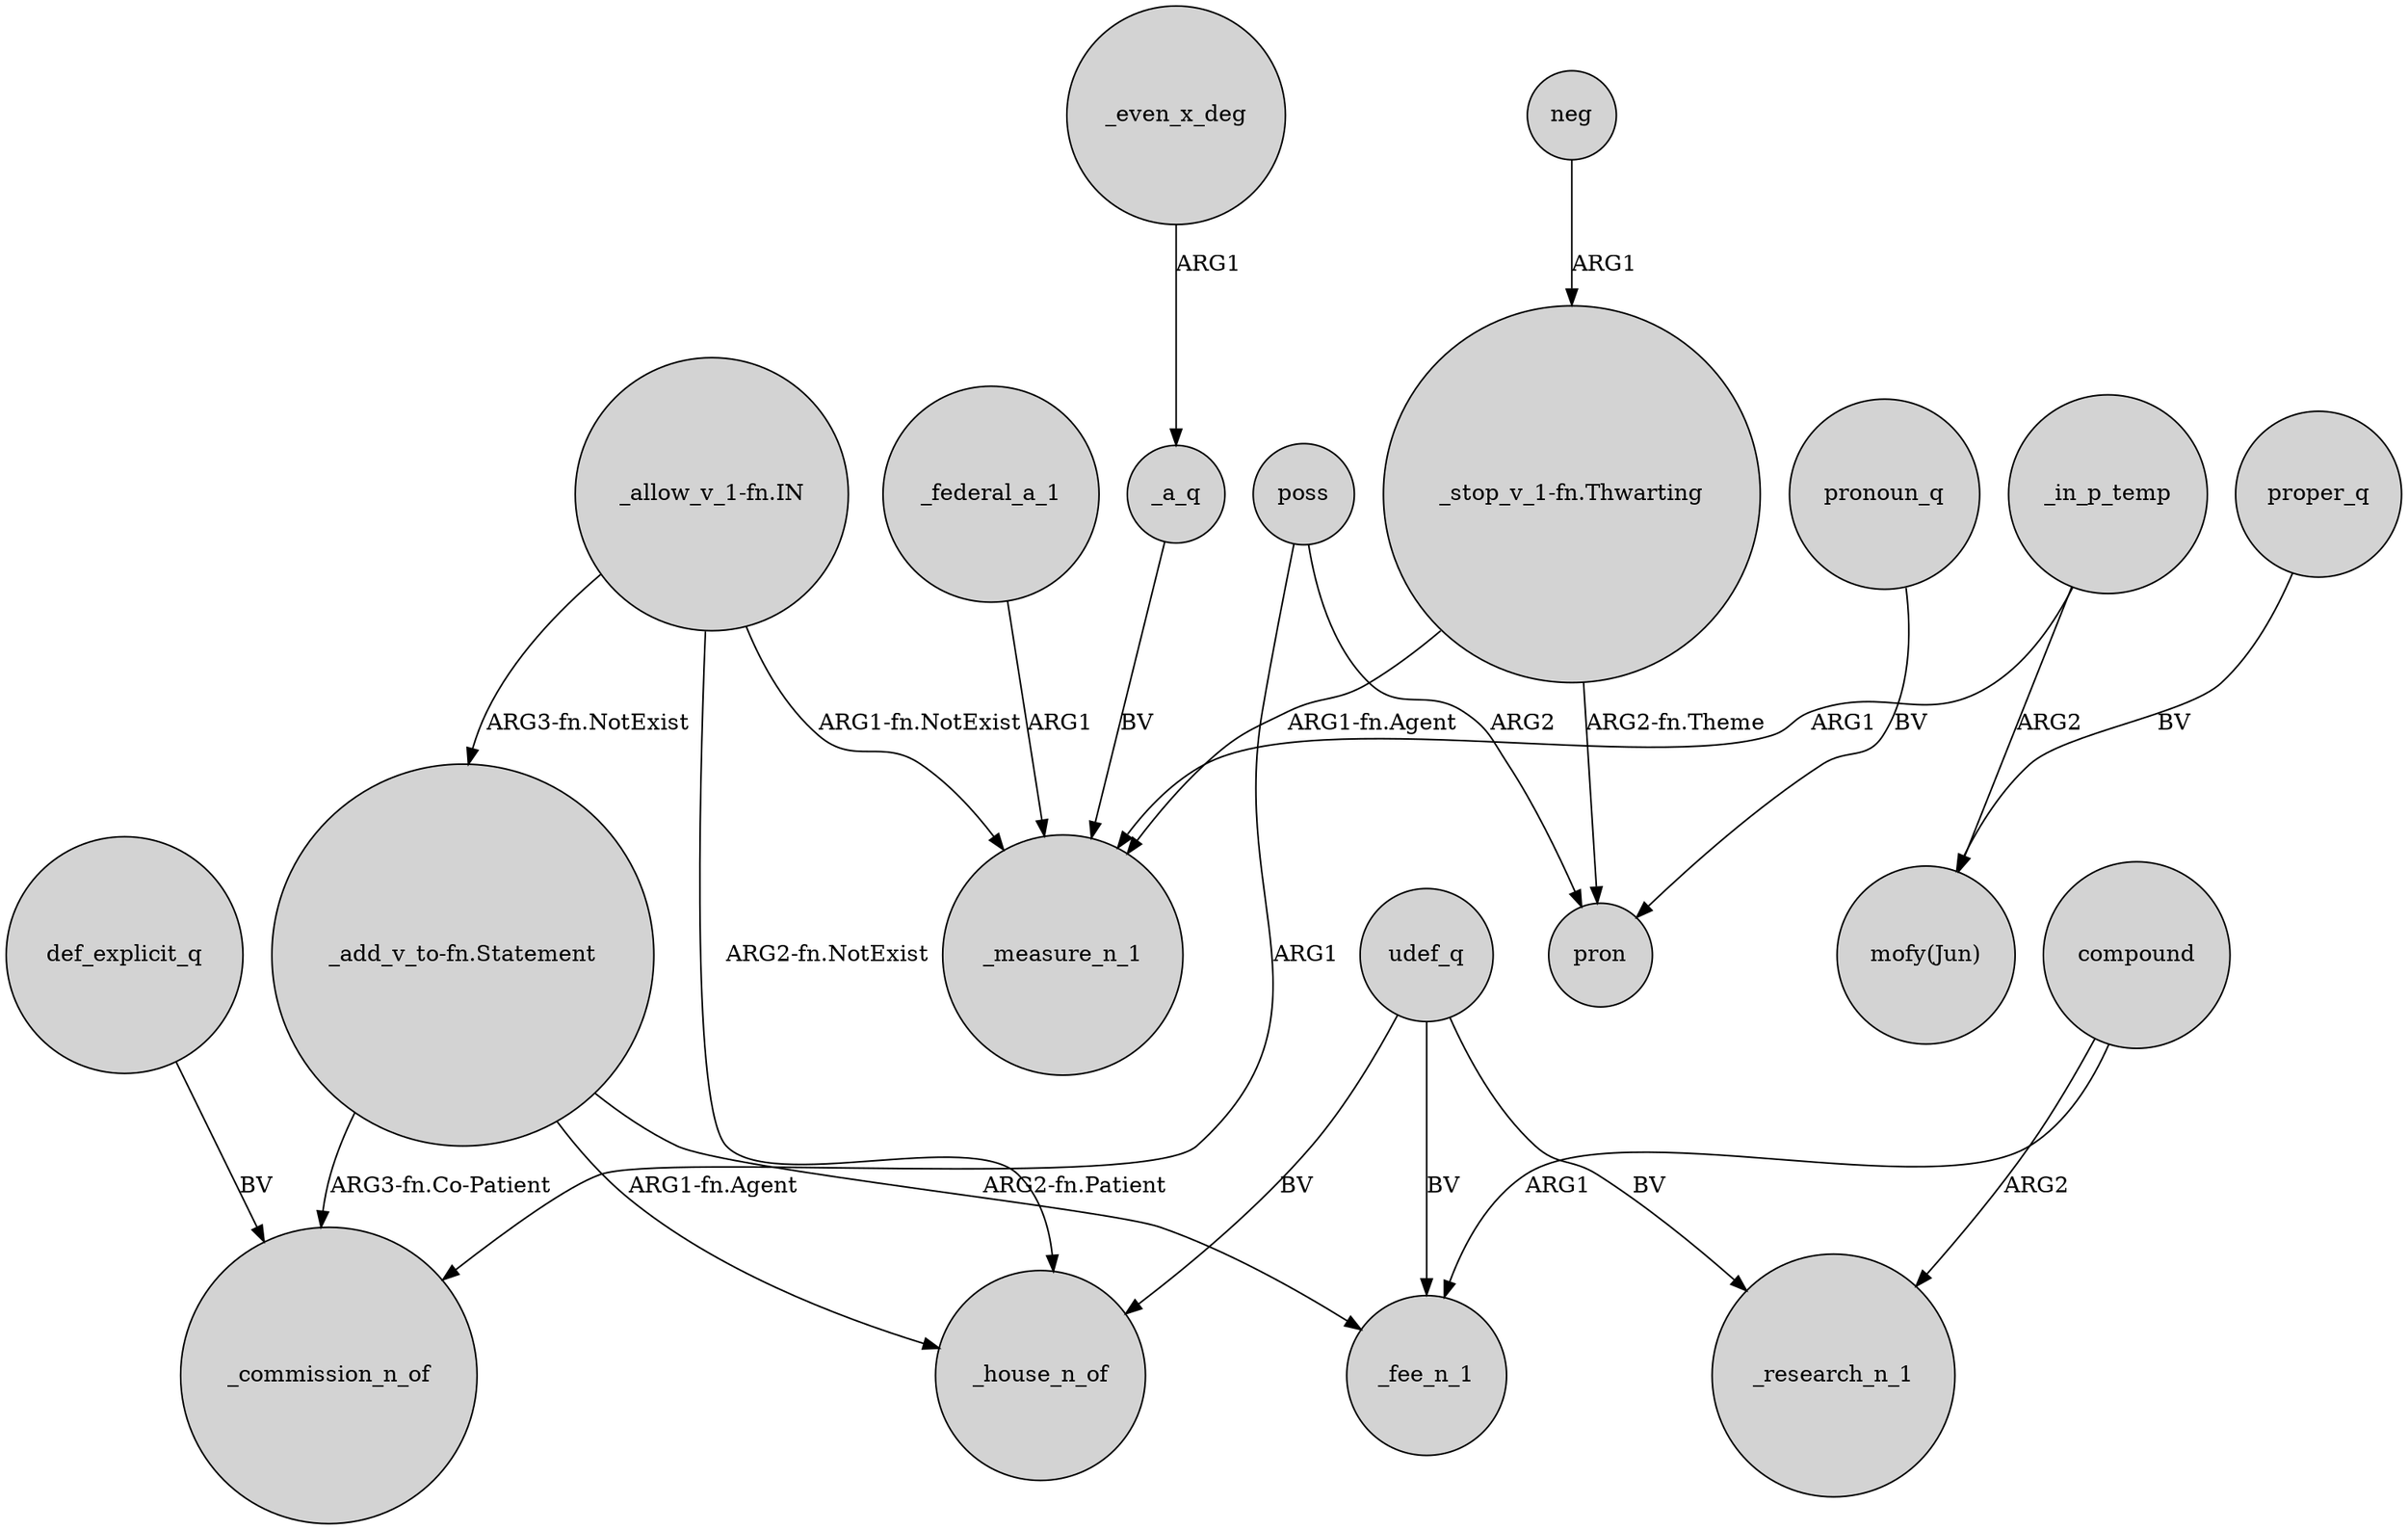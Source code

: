 digraph {
	node [shape=circle style=filled]
	def_explicit_q -> _commission_n_of [label=BV]
	"_allow_v_1-fn.IN" -> "_add_v_to-fn.Statement" [label="ARG3-fn.NotExist"]
	"_allow_v_1-fn.IN" -> _house_n_of [label="ARG2-fn.NotExist"]
	udef_q -> _fee_n_1 [label=BV]
	"_add_v_to-fn.Statement" -> _fee_n_1 [label="ARG2-fn.Patient"]
	poss -> pron [label=ARG2]
	_in_p_temp -> _measure_n_1 [label=ARG1]
	udef_q -> _research_n_1 [label=BV]
	proper_q -> "mofy(Jun)" [label=BV]
	"_add_v_to-fn.Statement" -> _commission_n_of [label="ARG3-fn.Co-Patient"]
	neg -> "_stop_v_1-fn.Thwarting" [label=ARG1]
	_a_q -> _measure_n_1 [label=BV]
	pronoun_q -> pron [label=BV]
	_in_p_temp -> "mofy(Jun)" [label=ARG2]
	"_stop_v_1-fn.Thwarting" -> pron [label="ARG2-fn.Theme"]
	udef_q -> _house_n_of [label=BV]
	_even_x_deg -> _a_q [label=ARG1]
	_federal_a_1 -> _measure_n_1 [label=ARG1]
	poss -> _commission_n_of [label=ARG1]
	compound -> _research_n_1 [label=ARG2]
	"_stop_v_1-fn.Thwarting" -> _measure_n_1 [label="ARG1-fn.Agent"]
	"_add_v_to-fn.Statement" -> _house_n_of [label="ARG1-fn.Agent"]
	"_allow_v_1-fn.IN" -> _measure_n_1 [label="ARG1-fn.NotExist"]
	compound -> _fee_n_1 [label=ARG1]
}
